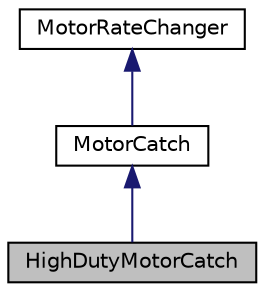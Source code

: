 digraph "HighDutyMotorCatch"
{
 // INTERACTIVE_SVG=YES
  edge [fontname="Helvetica",fontsize="10",labelfontname="Helvetica",labelfontsize="10"];
  node [fontname="Helvetica",fontsize="10",shape=record];
  Node0 [label="HighDutyMotorCatch",height=0.2,width=0.4,color="black", fillcolor="grey75", style="filled", fontcolor="black"];
  Node1 -> Node0 [dir="back",color="midnightblue",fontsize="10",style="solid",fontname="Helvetica"];
  Node1 [label="MotorCatch",height=0.2,width=0.4,color="black", fillcolor="white", style="filled",URL="$classMotorCatch.html",tooltip="A catch bond implementation of the MotorRateChanger Used for a motor unbinding when under stress Adop..."];
  Node2 -> Node1 [dir="back",color="midnightblue",fontsize="10",style="solid",fontname="Helvetica"];
  Node2 [label="MotorRateChanger",height=0.2,width=0.4,color="black", fillcolor="white", style="filled",URL="$classMotorRateChanger.html",tooltip="Used to change MotorGhost reaction rates based on forces in the network. "];
}
